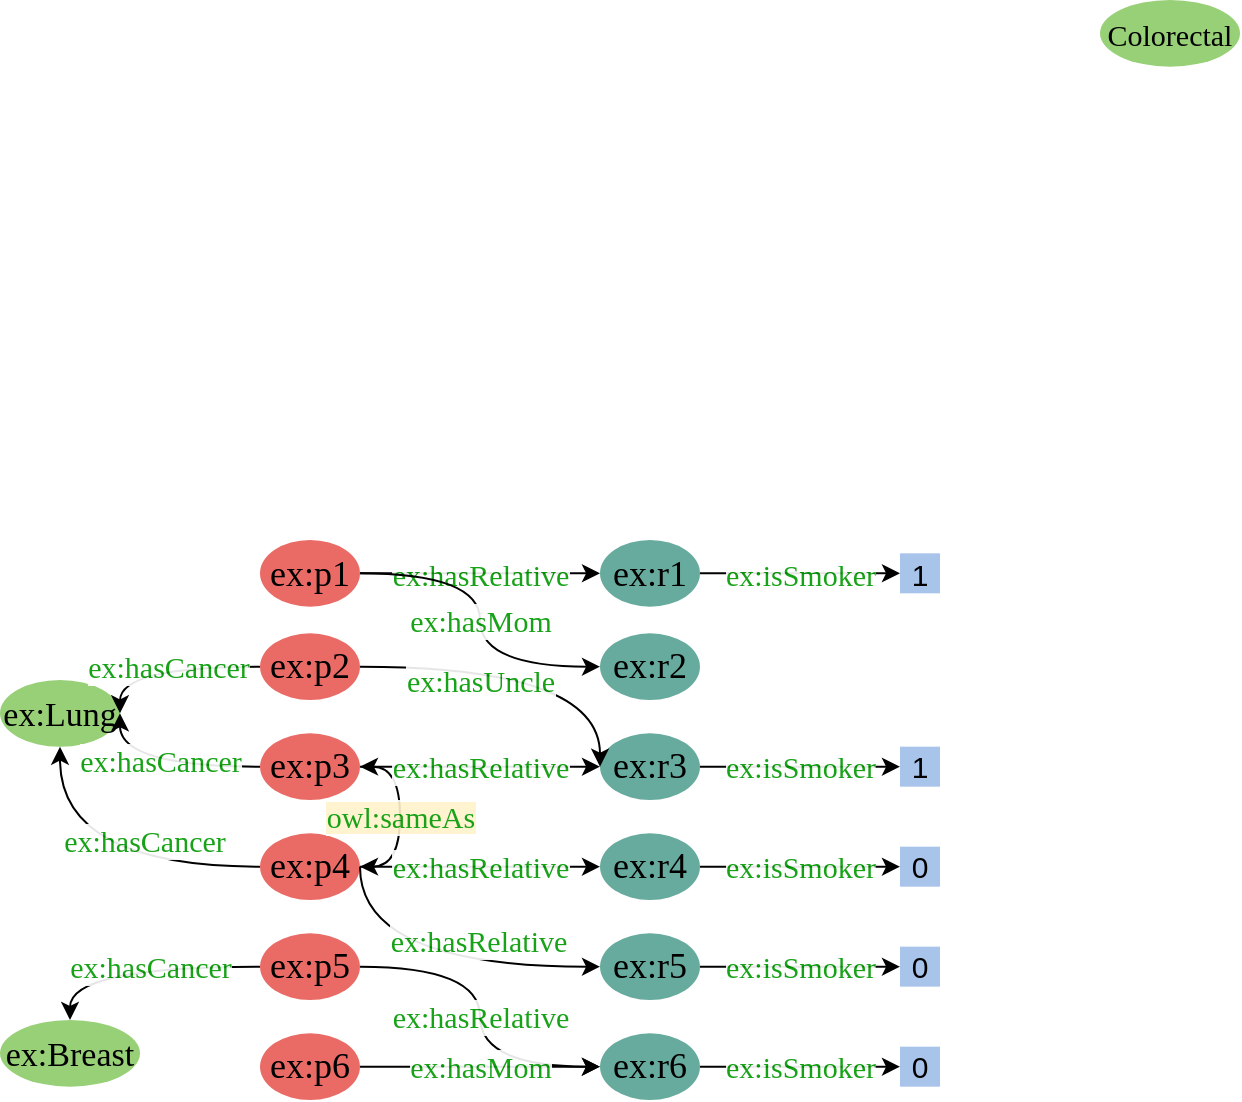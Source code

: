 <mxfile version="20.4.1" type="github">
  <diagram id="x5qFLtVYXVqnTsikpQEC" name="Page-1">
    <mxGraphModel dx="1391" dy="932" grid="1" gridSize="10" guides="1" tooltips="1" connect="1" arrows="1" fold="1" page="1" pageScale="1" pageWidth="850" pageHeight="1100" math="0" shadow="0">
      <root>
        <mxCell id="0" />
        <mxCell id="1" parent="0" />
        <mxCell id="GvnFkajF3JIOPmjLLgxg-15" value="ex:p1" style="ellipse;whiteSpace=wrap;html=1;rounded=0;fontFamily=Times New Roman;fontSize=18;fontColor=default;fillColor=#EA6B66;strokeColor=none;" vertex="1" parent="1">
          <mxGeometry x="260" y="310" width="50" height="33.33" as="geometry" />
        </mxCell>
        <mxCell id="GvnFkajF3JIOPmjLLgxg-16" value="ex:p2" style="ellipse;whiteSpace=wrap;html=1;rounded=0;fontFamily=Times New Roman;fontSize=18;fontColor=default;fillColor=#EA6B66;strokeColor=none;" vertex="1" parent="1">
          <mxGeometry x="260" y="356.67" width="50" height="33.33" as="geometry" />
        </mxCell>
        <mxCell id="GvnFkajF3JIOPmjLLgxg-17" value="ex:p3" style="ellipse;whiteSpace=wrap;html=1;rounded=0;fontFamily=Times New Roman;fontSize=18;fontColor=default;fillColor=#EA6B66;strokeColor=none;" vertex="1" parent="1">
          <mxGeometry x="260" y="406.67" width="50" height="33.33" as="geometry" />
        </mxCell>
        <mxCell id="GvnFkajF3JIOPmjLLgxg-18" value="ex:p4" style="ellipse;whiteSpace=wrap;html=1;rounded=0;fontFamily=Times New Roman;fontSize=18;fontColor=default;fillColor=#EA6B66;strokeColor=none;" vertex="1" parent="1">
          <mxGeometry x="260" y="456.67" width="50" height="33.33" as="geometry" />
        </mxCell>
        <mxCell id="GvnFkajF3JIOPmjLLgxg-19" value="ex:p5" style="ellipse;whiteSpace=wrap;html=1;rounded=0;fontFamily=Times New Roman;fontSize=18;fontColor=default;fillColor=#EA6B66;strokeColor=none;" vertex="1" parent="1">
          <mxGeometry x="260" y="506.67" width="50" height="33.33" as="geometry" />
        </mxCell>
        <mxCell id="GvnFkajF3JIOPmjLLgxg-20" value="ex:p6" style="ellipse;whiteSpace=wrap;html=1;rounded=0;fontFamily=Times New Roman;fontSize=18;fontColor=default;fillColor=#EA6B66;strokeColor=none;" vertex="1" parent="1">
          <mxGeometry x="260" y="556.67" width="50" height="33.33" as="geometry" />
        </mxCell>
        <mxCell id="GvnFkajF3JIOPmjLLgxg-21" value="ex:r1" style="ellipse;whiteSpace=wrap;html=1;rounded=0;fontFamily=Times New Roman;fontSize=18;fontColor=default;fillColor=#67AB9F;strokeColor=none;" vertex="1" parent="1">
          <mxGeometry x="430" y="310" width="50" height="33.33" as="geometry" />
        </mxCell>
        <mxCell id="GvnFkajF3JIOPmjLLgxg-22" value="ex:r2" style="ellipse;whiteSpace=wrap;html=1;rounded=0;fontFamily=Times New Roman;fontSize=18;fontColor=default;fillColor=#67AB9F;strokeColor=none;" vertex="1" parent="1">
          <mxGeometry x="430" y="356.67" width="50" height="33.33" as="geometry" />
        </mxCell>
        <mxCell id="GvnFkajF3JIOPmjLLgxg-23" value="ex:r3" style="ellipse;whiteSpace=wrap;html=1;rounded=0;fontFamily=Times New Roman;fontSize=18;fontColor=default;fillColor=#67AB9F;strokeColor=none;" vertex="1" parent="1">
          <mxGeometry x="430" y="406.67" width="50" height="33.33" as="geometry" />
        </mxCell>
        <mxCell id="GvnFkajF3JIOPmjLLgxg-24" value="ex:r4" style="ellipse;whiteSpace=wrap;html=1;rounded=0;fontFamily=Times New Roman;fontSize=18;fontColor=default;fillColor=#67AB9F;strokeColor=none;" vertex="1" parent="1">
          <mxGeometry x="430" y="456.67" width="50" height="33.33" as="geometry" />
        </mxCell>
        <mxCell id="GvnFkajF3JIOPmjLLgxg-25" value="ex:r5" style="ellipse;whiteSpace=wrap;html=1;rounded=0;fontFamily=Times New Roman;fontSize=18;fontColor=default;fillColor=#67AB9F;strokeColor=none;" vertex="1" parent="1">
          <mxGeometry x="430" y="506.67" width="50" height="33.33" as="geometry" />
        </mxCell>
        <mxCell id="GvnFkajF3JIOPmjLLgxg-26" value="ex:r6" style="ellipse;whiteSpace=wrap;html=1;rounded=0;fontFamily=Times New Roman;fontSize=18;fontColor=default;fillColor=#67AB9F;strokeColor=none;" vertex="1" parent="1">
          <mxGeometry x="430" y="556.67" width="50" height="33.33" as="geometry" />
        </mxCell>
        <mxCell id="GvnFkajF3JIOPmjLLgxg-27" value="&lt;font style=&quot;font-size: 17px;&quot;&gt;ex:Lung&lt;/font&gt;" style="ellipse;whiteSpace=wrap;html=1;rounded=0;fontFamily=Times New Roman;fontSize=18;fontColor=default;fillColor=#97D077;strokeColor=none;" vertex="1" parent="1">
          <mxGeometry x="130" y="380.01" width="60" height="33.33" as="geometry" />
        </mxCell>
        <mxCell id="GvnFkajF3JIOPmjLLgxg-28" value="&lt;font style=&quot;font-size: 17px;&quot;&gt;ex:Breast&lt;/font&gt;" style="ellipse;whiteSpace=wrap;html=1;rounded=0;fontFamily=Times New Roman;fontSize=18;fontColor=default;fillColor=#97D077;strokeColor=none;" vertex="1" parent="1">
          <mxGeometry x="130" y="550" width="70" height="33.33" as="geometry" />
        </mxCell>
        <mxCell id="GvnFkajF3JIOPmjLLgxg-29" value="Colorectal" style="ellipse;whiteSpace=wrap;html=1;rounded=0;fontFamily=Times New Roman;fontSize=15;fontColor=default;fillColor=#97D077;strokeColor=none;" vertex="1" parent="1">
          <mxGeometry x="680" y="40" width="70" height="33.33" as="geometry" />
        </mxCell>
        <mxCell id="GvnFkajF3JIOPmjLLgxg-36" value="&lt;font color=&quot;#009900&quot; style=&quot;background-color: rgb(255, 242, 204);&quot;&gt;owl:sameAs&lt;/font&gt;" style="edgeStyle=orthogonalEdgeStyle;orthogonalLoop=1;jettySize=auto;html=1;exitX=1;exitY=0.5;exitDx=0;exitDy=0;entryX=1;entryY=0.5;entryDx=0;entryDy=0;fontFamily=Times New Roman;fontSize=15;fontColor=#000000;curved=1;textOpacity=90;endArrow=classic;endFill=1;startArrow=classic;startFill=1;" edge="1" parent="1" source="GvnFkajF3JIOPmjLLgxg-18" target="GvnFkajF3JIOPmjLLgxg-17">
          <mxGeometry relative="1" as="geometry">
            <mxPoint x="150.0" y="450.005" as="sourcePoint" />
            <mxPoint x="270.0" y="450.005" as="targetPoint" />
          </mxGeometry>
        </mxCell>
        <mxCell id="GvnFkajF3JIOPmjLLgxg-52" value="&lt;font color=&quot;#009900&quot; style=&quot;line-height: 1; background-color: rgb(255, 255, 255);&quot;&gt;ex:hasRelative&lt;/font&gt;" style="edgeStyle=orthogonalEdgeStyle;curved=1;orthogonalLoop=1;jettySize=auto;html=1;exitX=1;exitY=0.5;exitDx=0;exitDy=0;entryX=0;entryY=0.5;entryDx=0;entryDy=0;labelBackgroundColor=#FFFFFF;fontFamily=Times New Roman;fontSize=15;fontColor=#3333FF;shadow=0;fillColor=#00CC00;textOpacity=90;" edge="1" parent="1" source="GvnFkajF3JIOPmjLLgxg-18" target="GvnFkajF3JIOPmjLLgxg-25">
          <mxGeometry x="0.275" y="13" relative="1" as="geometry">
            <mxPoint x="320.0" y="483.335" as="sourcePoint" />
            <mxPoint x="440.0" y="483.335" as="targetPoint" />
            <Array as="points">
              <mxPoint x="310" y="523" />
            </Array>
            <mxPoint as="offset" />
          </mxGeometry>
        </mxCell>
        <mxCell id="GvnFkajF3JIOPmjLLgxg-49" value="&lt;font color=&quot;#009900&quot; style=&quot;line-height: 1; background-color: rgb(255, 255, 255);&quot;&gt;ex:hasRelative&lt;/font&gt;" style="edgeStyle=orthogonalEdgeStyle;curved=1;orthogonalLoop=1;jettySize=auto;html=1;exitX=1;exitY=0.5;exitDx=0;exitDy=0;entryX=0;entryY=0.5;entryDx=0;entryDy=0;labelBackgroundColor=#FFFFFF;fontFamily=Times New Roman;fontSize=15;fontColor=#3333FF;shadow=0;fillColor=#00CC00;textOpacity=90;" edge="1" parent="1" source="GvnFkajF3JIOPmjLLgxg-15" target="GvnFkajF3JIOPmjLLgxg-21">
          <mxGeometry relative="1" as="geometry" />
        </mxCell>
        <mxCell id="GvnFkajF3JIOPmjLLgxg-50" value="&lt;font color=&quot;#009900&quot; style=&quot;line-height: 1; background-color: rgb(255, 255, 255);&quot;&gt;ex:hasRelative&lt;/font&gt;" style="edgeStyle=orthogonalEdgeStyle;curved=1;orthogonalLoop=1;jettySize=auto;html=1;exitX=1;exitY=0.5;exitDx=0;exitDy=0;entryX=0;entryY=0.5;entryDx=0;entryDy=0;labelBackgroundColor=#FFFFFF;fontFamily=Times New Roman;fontSize=15;fontColor=#3333FF;shadow=0;fillColor=#00CC00;textOpacity=90;" edge="1" parent="1" source="GvnFkajF3JIOPmjLLgxg-17" target="GvnFkajF3JIOPmjLLgxg-23">
          <mxGeometry relative="1" as="geometry">
            <mxPoint x="320.0" y="336.665" as="sourcePoint" />
            <mxPoint x="440.0" y="336.665" as="targetPoint" />
          </mxGeometry>
        </mxCell>
        <mxCell id="GvnFkajF3JIOPmjLLgxg-51" value="&lt;font color=&quot;#009900&quot; style=&quot;line-height: 1; background-color: rgb(255, 255, 255);&quot;&gt;ex:hasRelative&lt;/font&gt;" style="edgeStyle=orthogonalEdgeStyle;curved=1;orthogonalLoop=1;jettySize=auto;html=1;exitX=1;exitY=0.5;exitDx=0;exitDy=0;entryX=0;entryY=0.5;entryDx=0;entryDy=0;labelBackgroundColor=#FFFFFF;fontFamily=Times New Roman;fontSize=15;fontColor=#3333FF;shadow=0;fillColor=#00CC00;textOpacity=90;" edge="1" parent="1" source="GvnFkajF3JIOPmjLLgxg-18" target="GvnFkajF3JIOPmjLLgxg-24">
          <mxGeometry relative="1" as="geometry">
            <mxPoint x="320.0" y="433.335" as="sourcePoint" />
            <mxPoint x="440.0" y="433.335" as="targetPoint" />
          </mxGeometry>
        </mxCell>
        <mxCell id="GvnFkajF3JIOPmjLLgxg-53" value="&lt;font color=&quot;#009900&quot; style=&quot;line-height: 1; background-color: rgb(255, 255, 255);&quot;&gt;ex:hasRelative&lt;/font&gt;" style="edgeStyle=orthogonalEdgeStyle;curved=1;orthogonalLoop=1;jettySize=auto;html=1;exitX=1;exitY=0.5;exitDx=0;exitDy=0;entryX=0;entryY=0.5;entryDx=0;entryDy=0;labelBackgroundColor=#FFFFFF;fontFamily=Times New Roman;fontSize=15;fontColor=#3333FF;shadow=0;fillColor=#00CC00;textOpacity=90;" edge="1" parent="1" source="GvnFkajF3JIOPmjLLgxg-19" target="GvnFkajF3JIOPmjLLgxg-26">
          <mxGeometry relative="1" as="geometry">
            <mxPoint x="320.0" y="483.335" as="sourcePoint" />
            <mxPoint x="440.0" y="533.335" as="targetPoint" />
          </mxGeometry>
        </mxCell>
        <mxCell id="GvnFkajF3JIOPmjLLgxg-56" value="&lt;font color=&quot;#009900&quot; style=&quot;line-height: 1; background-color: rgb(255, 255, 255);&quot;&gt;ex:hasUncle&lt;/font&gt;" style="edgeStyle=orthogonalEdgeStyle;curved=1;orthogonalLoop=1;jettySize=auto;html=1;exitX=1;exitY=0.5;exitDx=0;exitDy=0;labelBackgroundColor=#FFFFFF;fontFamily=Times New Roman;fontSize=15;fontColor=#3333FF;shadow=0;fillColor=#00CC00;textOpacity=90;entryX=0;entryY=0.5;entryDx=0;entryDy=0;" edge="1" parent="1" source="GvnFkajF3JIOPmjLLgxg-16" target="GvnFkajF3JIOPmjLLgxg-23">
          <mxGeometry x="-0.294" y="-7" relative="1" as="geometry">
            <mxPoint x="320.0" y="583.335" as="sourcePoint" />
            <mxPoint x="430" y="420" as="targetPoint" />
            <Array as="points">
              <mxPoint x="430" y="373" />
            </Array>
            <mxPoint as="offset" />
          </mxGeometry>
        </mxCell>
        <mxCell id="GvnFkajF3JIOPmjLLgxg-54" value="&lt;font color=&quot;#009900&quot; style=&quot;line-height: 1; background-color: rgb(255, 255, 255);&quot;&gt;ex:hasMom&lt;/font&gt;" style="edgeStyle=orthogonalEdgeStyle;curved=1;orthogonalLoop=1;jettySize=auto;html=1;exitX=1;exitY=0.5;exitDx=0;exitDy=0;entryX=0;entryY=0.5;entryDx=0;entryDy=0;labelBackgroundColor=#FFFFFF;fontFamily=Times New Roman;fontSize=15;fontColor=#3333FF;shadow=0;fillColor=#00CC00;textOpacity=90;" edge="1" parent="1" source="GvnFkajF3JIOPmjLLgxg-15" target="GvnFkajF3JIOPmjLLgxg-22">
          <mxGeometry relative="1" as="geometry">
            <mxPoint x="320.0" y="336.665" as="sourcePoint" />
            <mxPoint x="440.0" y="336.665" as="targetPoint" />
          </mxGeometry>
        </mxCell>
        <mxCell id="GvnFkajF3JIOPmjLLgxg-55" value="&lt;font color=&quot;#009900&quot; style=&quot;line-height: 1; background-color: rgb(255, 255, 255);&quot;&gt;ex:hasMom&lt;/font&gt;" style="edgeStyle=orthogonalEdgeStyle;curved=1;orthogonalLoop=1;jettySize=auto;html=1;exitX=1;exitY=0.5;exitDx=0;exitDy=0;entryX=0;entryY=0.5;entryDx=0;entryDy=0;labelBackgroundColor=#FFFFFF;fontFamily=Times New Roman;fontSize=15;fontColor=#3333FF;shadow=0;fillColor=#00CC00;textOpacity=90;" edge="1" parent="1" source="GvnFkajF3JIOPmjLLgxg-20" target="GvnFkajF3JIOPmjLLgxg-26">
          <mxGeometry relative="1" as="geometry">
            <mxPoint x="320.0" y="336.665" as="sourcePoint" />
            <mxPoint x="440.0" y="383.335" as="targetPoint" />
          </mxGeometry>
        </mxCell>
        <mxCell id="GvnFkajF3JIOPmjLLgxg-60" value="&lt;font color=&quot;#009900&quot; style=&quot;line-height: 1; background-color: rgb(255, 255, 255);&quot;&gt;ex:isSmoker&lt;/font&gt;" style="edgeStyle=orthogonalEdgeStyle;curved=1;orthogonalLoop=1;jettySize=auto;html=1;entryX=0;entryY=0.5;entryDx=0;entryDy=0;labelBackgroundColor=#FFFFFF;fontFamily=Times New Roman;fontSize=15;fontColor=#3333FF;shadow=0;fillColor=#00CC00;textOpacity=90;exitX=1;exitY=0.5;exitDx=0;exitDy=0;" edge="1" parent="1" source="GvnFkajF3JIOPmjLLgxg-21" target="GvnFkajF3JIOPmjLLgxg-62">
          <mxGeometry relative="1" as="geometry">
            <mxPoint x="480" y="326" as="sourcePoint" />
            <mxPoint x="600.0" y="326.155" as="targetPoint" />
            <Array as="points" />
          </mxGeometry>
        </mxCell>
        <mxCell id="GvnFkajF3JIOPmjLLgxg-62" value="1" style="rounded=0;whiteSpace=wrap;html=1;fillColor=#A9C4EB;strokeColor=none;fontSize=15;" vertex="1" parent="1">
          <mxGeometry x="580" y="316.66" width="20" height="20" as="geometry" />
        </mxCell>
        <mxCell id="GvnFkajF3JIOPmjLLgxg-66" value="1" style="rounded=0;whiteSpace=wrap;html=1;fillColor=#A9C4EB;strokeColor=none;fontSize=15;" vertex="1" parent="1">
          <mxGeometry x="580" y="413.34" width="20" height="20" as="geometry" />
        </mxCell>
        <mxCell id="GvnFkajF3JIOPmjLLgxg-67" value="&lt;font color=&quot;#009900&quot; style=&quot;line-height: 1; background-color: rgb(255, 255, 255);&quot;&gt;ex:isSmoker&lt;/font&gt;" style="edgeStyle=orthogonalEdgeStyle;curved=1;orthogonalLoop=1;jettySize=auto;html=1;entryX=0;entryY=0.5;entryDx=0;entryDy=0;labelBackgroundColor=#FFFFFF;fontFamily=Times New Roman;fontSize=15;fontColor=#3333FF;shadow=0;fillColor=#00CC00;textOpacity=90;exitX=1;exitY=0.5;exitDx=0;exitDy=0;" edge="1" parent="1" source="GvnFkajF3JIOPmjLLgxg-23" target="GvnFkajF3JIOPmjLLgxg-66">
          <mxGeometry relative="1" as="geometry">
            <mxPoint x="490.0" y="336.665" as="sourcePoint" />
            <mxPoint x="590" y="336.66" as="targetPoint" />
            <Array as="points" />
          </mxGeometry>
        </mxCell>
        <mxCell id="GvnFkajF3JIOPmjLLgxg-68" value="0" style="rounded=0;whiteSpace=wrap;html=1;fillColor=#A9C4EB;strokeColor=none;fontSize=15;" vertex="1" parent="1">
          <mxGeometry x="580" y="463.34" width="20" height="20" as="geometry" />
        </mxCell>
        <mxCell id="GvnFkajF3JIOPmjLLgxg-69" value="0" style="rounded=0;whiteSpace=wrap;html=1;fillColor=#A9C4EB;strokeColor=none;fontSize=15;" vertex="1" parent="1">
          <mxGeometry x="580" y="513.33" width="20" height="20" as="geometry" />
        </mxCell>
        <mxCell id="GvnFkajF3JIOPmjLLgxg-70" value="0" style="rounded=0;whiteSpace=wrap;html=1;fillColor=#A9C4EB;strokeColor=none;fontSize=15;" vertex="1" parent="1">
          <mxGeometry x="580" y="563.34" width="20" height="20" as="geometry" />
        </mxCell>
        <mxCell id="GvnFkajF3JIOPmjLLgxg-71" value="&lt;font color=&quot;#009900&quot; style=&quot;line-height: 1; background-color: rgb(255, 255, 255);&quot;&gt;ex:isSmoker&lt;/font&gt;" style="edgeStyle=orthogonalEdgeStyle;curved=1;orthogonalLoop=1;jettySize=auto;html=1;entryX=0;entryY=0.5;entryDx=0;entryDy=0;labelBackgroundColor=#FFFFFF;fontFamily=Times New Roman;fontSize=15;fontColor=#3333FF;shadow=0;fillColor=#00CC00;textOpacity=90;exitX=1;exitY=0.5;exitDx=0;exitDy=0;" edge="1" parent="1" source="GvnFkajF3JIOPmjLLgxg-24" target="GvnFkajF3JIOPmjLLgxg-68">
          <mxGeometry relative="1" as="geometry">
            <mxPoint x="490.0" y="433.335" as="sourcePoint" />
            <mxPoint x="590" y="433.34" as="targetPoint" />
            <Array as="points" />
          </mxGeometry>
        </mxCell>
        <mxCell id="GvnFkajF3JIOPmjLLgxg-72" value="&lt;font color=&quot;#009900&quot; style=&quot;line-height: 1; background-color: rgb(255, 255, 255);&quot;&gt;ex:isSmoker&lt;/font&gt;" style="edgeStyle=orthogonalEdgeStyle;curved=1;orthogonalLoop=1;jettySize=auto;html=1;entryX=0;entryY=0.5;entryDx=0;entryDy=0;labelBackgroundColor=#FFFFFF;fontFamily=Times New Roman;fontSize=15;fontColor=#3333FF;shadow=0;fillColor=#00CC00;textOpacity=90;exitX=1;exitY=0.5;exitDx=0;exitDy=0;" edge="1" parent="1" source="GvnFkajF3JIOPmjLLgxg-25" target="GvnFkajF3JIOPmjLLgxg-69">
          <mxGeometry relative="1" as="geometry">
            <mxPoint x="490.0" y="483.335" as="sourcePoint" />
            <mxPoint x="590" y="483.34" as="targetPoint" />
            <Array as="points" />
          </mxGeometry>
        </mxCell>
        <mxCell id="GvnFkajF3JIOPmjLLgxg-73" value="&lt;font color=&quot;#009900&quot; style=&quot;line-height: 1; background-color: rgb(255, 255, 255);&quot;&gt;ex:isSmoker&lt;/font&gt;" style="edgeStyle=orthogonalEdgeStyle;curved=1;orthogonalLoop=1;jettySize=auto;html=1;entryX=0;entryY=0.5;entryDx=0;entryDy=0;labelBackgroundColor=#FFFFFF;fontFamily=Times New Roman;fontSize=15;fontColor=#3333FF;shadow=0;fillColor=#00CC00;textOpacity=90;exitX=1;exitY=0.5;exitDx=0;exitDy=0;" edge="1" parent="1" source="GvnFkajF3JIOPmjLLgxg-26" target="GvnFkajF3JIOPmjLLgxg-70">
          <mxGeometry relative="1" as="geometry">
            <mxPoint x="490.0" y="533.335" as="sourcePoint" />
            <mxPoint x="590" y="533.33" as="targetPoint" />
            <Array as="points" />
          </mxGeometry>
        </mxCell>
        <mxCell id="GvnFkajF3JIOPmjLLgxg-75" value="&lt;font color=&quot;#009900&quot; style=&quot;line-height: 1; background-color: rgb(255, 255, 255);&quot;&gt;ex:hasCancer&lt;/font&gt;" style="edgeStyle=orthogonalEdgeStyle;curved=1;orthogonalLoop=1;jettySize=auto;html=1;labelBackgroundColor=#FFFFFF;fontFamily=Times New Roman;fontSize=15;fontColor=#3333FF;shadow=0;fillColor=#00CC00;textOpacity=90;exitX=0;exitY=0.5;exitDx=0;exitDy=0;entryX=1;entryY=0.5;entryDx=0;entryDy=0;" edge="1" parent="1" source="GvnFkajF3JIOPmjLLgxg-16" target="GvnFkajF3JIOPmjLLgxg-27">
          <mxGeometry relative="1" as="geometry">
            <mxPoint x="140.0" y="259.995" as="sourcePoint" />
            <mxPoint x="180" y="397" as="targetPoint" />
            <Array as="points">
              <mxPoint x="190" y="373" />
            </Array>
          </mxGeometry>
        </mxCell>
        <mxCell id="GvnFkajF3JIOPmjLLgxg-79" value="&lt;font color=&quot;#009900&quot; style=&quot;line-height: 1; background-color: rgb(255, 255, 255);&quot;&gt;ex:hasCancer&lt;/font&gt;" style="edgeStyle=orthogonalEdgeStyle;curved=1;orthogonalLoop=1;jettySize=auto;html=1;entryX=0.5;entryY=1;entryDx=0;entryDy=0;labelBackgroundColor=#FFFFFF;fontFamily=Times New Roman;fontSize=15;fontColor=#3333FF;shadow=0;fillColor=#00CC00;textOpacity=90;exitX=0;exitY=0.5;exitDx=0;exitDy=0;" edge="1" parent="1" source="GvnFkajF3JIOPmjLLgxg-18" target="GvnFkajF3JIOPmjLLgxg-27">
          <mxGeometry x="-0.273" y="-13" relative="1" as="geometry">
            <mxPoint x="490.0" y="336.665" as="sourcePoint" />
            <mxPoint x="590" y="336.66" as="targetPoint" />
            <Array as="points" />
            <mxPoint as="offset" />
          </mxGeometry>
        </mxCell>
        <mxCell id="GvnFkajF3JIOPmjLLgxg-80" value="&lt;font color=&quot;#009900&quot; style=&quot;line-height: 1; background-color: rgb(255, 255, 255);&quot;&gt;ex:hasCancer&lt;/font&gt;" style="edgeStyle=orthogonalEdgeStyle;curved=1;orthogonalLoop=1;jettySize=auto;html=1;labelBackgroundColor=#FFFFFF;fontFamily=Times New Roman;fontSize=15;fontColor=#3333FF;shadow=0;fillColor=#00CC00;textOpacity=90;exitX=0;exitY=0.5;exitDx=0;exitDy=0;entryX=0.5;entryY=0;entryDx=0;entryDy=0;" edge="1" parent="1" source="GvnFkajF3JIOPmjLLgxg-19" target="GvnFkajF3JIOPmjLLgxg-28">
          <mxGeometry x="-0.089" relative="1" as="geometry">
            <mxPoint x="270.0" y="483.335" as="sourcePoint" />
            <mxPoint x="160" y="523" as="targetPoint" />
            <Array as="points">
              <mxPoint x="165" y="523" />
            </Array>
            <mxPoint as="offset" />
          </mxGeometry>
        </mxCell>
        <mxCell id="GvnFkajF3JIOPmjLLgxg-81" value="&lt;font color=&quot;#009900&quot; style=&quot;line-height: 1; background-color: rgb(255, 255, 255);&quot;&gt;ex:hasCancer&lt;/font&gt;" style="edgeStyle=orthogonalEdgeStyle;curved=1;orthogonalLoop=1;jettySize=auto;html=1;entryX=1;entryY=0.5;entryDx=0;entryDy=0;labelBackgroundColor=#FFFFFF;fontFamily=Times New Roman;fontSize=15;fontColor=#3333FF;shadow=0;fillColor=#00CC00;textOpacity=90;exitX=0;exitY=0.5;exitDx=0;exitDy=0;" edge="1" parent="1" source="GvnFkajF3JIOPmjLLgxg-17" target="GvnFkajF3JIOPmjLLgxg-27">
          <mxGeometry x="0.035" y="-3" relative="1" as="geometry">
            <mxPoint x="270.0" y="483.335" as="sourcePoint" />
            <mxPoint x="170" y="423.34" as="targetPoint" />
            <Array as="points">
              <mxPoint x="190" y="423" />
            </Array>
            <mxPoint as="offset" />
          </mxGeometry>
        </mxCell>
      </root>
    </mxGraphModel>
  </diagram>
</mxfile>
